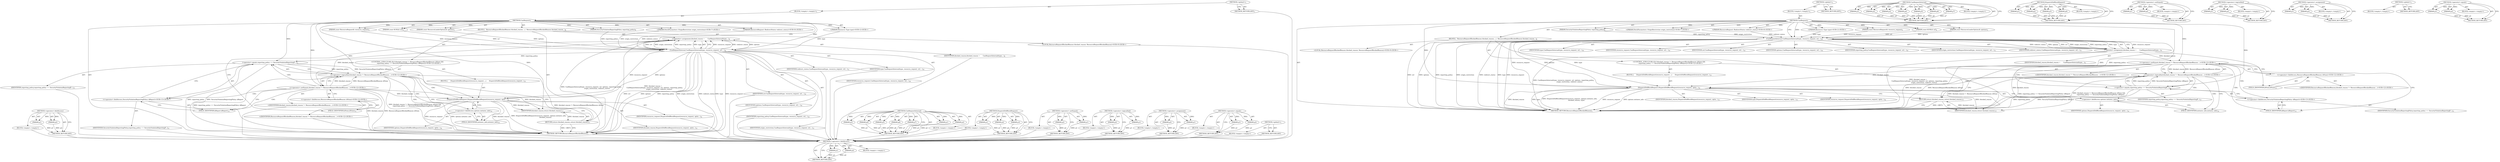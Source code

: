 digraph "&lt;operator&gt;.equals" {
vulnerable_105 [label=<(METHOD,&lt;operator&gt;.fieldAccess)>];
vulnerable_106 [label=<(PARAM,p1)>];
vulnerable_107 [label=<(PARAM,p2)>];
vulnerable_108 [label=<(BLOCK,&lt;empty&gt;,&lt;empty&gt;)>];
vulnerable_109 [label=<(METHOD_RETURN,ANY)>];
vulnerable_6 [label=<(METHOD,&lt;global&gt;)<SUB>1</SUB>>];
vulnerable_7 [label=<(BLOCK,&lt;empty&gt;,&lt;empty&gt;)<SUB>1</SUB>>];
vulnerable_8 [label=<(METHOD,CanRequest)<SUB>1</SUB>>];
vulnerable_9 [label="<(PARAM,Resource::Type type)<SUB>2</SUB>>"];
vulnerable_10 [label=<(PARAM,const ResourceRequest&amp; resource_request)<SUB>3</SUB>>];
vulnerable_11 [label=<(PARAM,const KURL&amp; url)<SUB>4</SUB>>];
vulnerable_12 [label=<(PARAM,const ResourceLoaderOptions&amp; options)<SUB>5</SUB>>];
vulnerable_13 [label=<(PARAM,SecurityViolationReportingPolicy reporting_policy)<SUB>6</SUB>>];
vulnerable_14 [label="<(PARAM,FetchParameters::OriginRestriction origin_restriction)<SUB>7</SUB>>"];
vulnerable_15 [label="<(PARAM,ResourceRequest::RedirectStatus redirect_status)<SUB>8</SUB>>"];
vulnerable_16 [label=<(BLOCK,{
  ResourceRequestBlockedReason blocked_reason...,{
  ResourceRequestBlockedReason blocked_reason...)<SUB>8</SUB>>];
vulnerable_17 [label="<(LOCAL,ResourceRequestBlockedReason blocked_reason: ResourceRequestBlockedReason)<SUB>9</SUB>>"];
vulnerable_18 [label=<(&lt;operator&gt;.assignment,blocked_reason =
      CanRequestInternal(type,...)<SUB>9</SUB>>];
vulnerable_19 [label=<(IDENTIFIER,blocked_reason,blocked_reason =
      CanRequestInternal(type,...)<SUB>9</SUB>>];
vulnerable_20 [label=<(CanRequestInternal,CanRequestInternal(type, resource_request, url,...)<SUB>10</SUB>>];
vulnerable_21 [label=<(IDENTIFIER,type,CanRequestInternal(type, resource_request, url,...)<SUB>10</SUB>>];
vulnerable_22 [label=<(IDENTIFIER,resource_request,CanRequestInternal(type, resource_request, url,...)<SUB>10</SUB>>];
vulnerable_23 [label=<(IDENTIFIER,url,CanRequestInternal(type, resource_request, url,...)<SUB>10</SUB>>];
vulnerable_24 [label=<(IDENTIFIER,options,CanRequestInternal(type, resource_request, url,...)<SUB>10</SUB>>];
vulnerable_25 [label=<(IDENTIFIER,reporting_policy,CanRequestInternal(type, resource_request, url,...)<SUB>10</SUB>>];
vulnerable_26 [label=<(IDENTIFIER,origin_restriction,CanRequestInternal(type, resource_request, url,...)<SUB>11</SUB>>];
vulnerable_27 [label=<(IDENTIFIER,redirect_status,CanRequestInternal(type, resource_request, url,...)<SUB>11</SUB>>];
vulnerable_28 [label="<(CONTROL_STRUCTURE,IF,if (blocked_reason != ResourceRequestBlockedReason::kNone &amp;&amp;
       reporting_policy == SecurityViolationReportingPolicy::kReport))<SUB>12</SUB>>"];
vulnerable_29 [label="<(&lt;operator&gt;.logicalAnd,blocked_reason != ResourceRequestBlockedReason:...)<SUB>12</SUB>>"];
vulnerable_30 [label="<(&lt;operator&gt;.notEquals,blocked_reason != ResourceRequestBlockedReason:...)<SUB>12</SUB>>"];
vulnerable_31 [label="<(IDENTIFIER,blocked_reason,blocked_reason != ResourceRequestBlockedReason:...)<SUB>12</SUB>>"];
vulnerable_32 [label="<(&lt;operator&gt;.fieldAccess,ResourceRequestBlockedReason::kNone)<SUB>12</SUB>>"];
vulnerable_33 [label="<(IDENTIFIER,ResourceRequestBlockedReason,blocked_reason != ResourceRequestBlockedReason:...)<SUB>12</SUB>>"];
vulnerable_34 [label=<(FIELD_IDENTIFIER,kNone,kNone)<SUB>12</SUB>>];
vulnerable_35 [label=<(&lt;operator&gt;.equals,reporting_policy == SecurityViolationReportingP...)<SUB>13</SUB>>];
vulnerable_36 [label=<(IDENTIFIER,reporting_policy,reporting_policy == SecurityViolationReportingP...)<SUB>13</SUB>>];
vulnerable_37 [label="<(&lt;operator&gt;.fieldAccess,SecurityViolationReportingPolicy::kReport)<SUB>13</SUB>>"];
vulnerable_38 [label=<(IDENTIFIER,SecurityViolationReportingPolicy,reporting_policy == SecurityViolationReportingP...)<SUB>13</SUB>>];
vulnerable_39 [label=<(FIELD_IDENTIFIER,kReport,kReport)<SUB>13</SUB>>];
vulnerable_40 [label=<(BLOCK,{
     DispatchDidBlockRequest(resource_request...,{
     DispatchDidBlockRequest(resource_request...)<SUB>13</SUB>>];
vulnerable_41 [label=<(DispatchDidBlockRequest,DispatchDidBlockRequest(resource_request, optio...)<SUB>14</SUB>>];
vulnerable_42 [label=<(IDENTIFIER,resource_request,DispatchDidBlockRequest(resource_request, optio...)<SUB>14</SUB>>];
vulnerable_43 [label=<(&lt;operator&gt;.fieldAccess,options.initiator_info)<SUB>14</SUB>>];
vulnerable_44 [label=<(IDENTIFIER,options,DispatchDidBlockRequest(resource_request, optio...)<SUB>14</SUB>>];
vulnerable_45 [label=<(FIELD_IDENTIFIER,initiator_info,initiator_info)<SUB>14</SUB>>];
vulnerable_46 [label=<(IDENTIFIER,blocked_reason,DispatchDidBlockRequest(resource_request, optio...)<SUB>15</SUB>>];
vulnerable_47 [label=<(RETURN,return blocked_reason;,return blocked_reason;)<SUB>17</SUB>>];
vulnerable_48 [label=<(IDENTIFIER,blocked_reason,return blocked_reason;)<SUB>17</SUB>>];
vulnerable_49 [label=<(METHOD_RETURN,ResourceRequestBlockedReason)<SUB>1</SUB>>];
vulnerable_51 [label=<(METHOD_RETURN,ANY)<SUB>1</SUB>>];
vulnerable_85 [label=<(METHOD,CanRequestInternal)>];
vulnerable_86 [label=<(PARAM,p1)>];
vulnerable_87 [label=<(PARAM,p2)>];
vulnerable_88 [label=<(PARAM,p3)>];
vulnerable_89 [label=<(PARAM,p4)>];
vulnerable_90 [label=<(PARAM,p5)>];
vulnerable_91 [label=<(PARAM,p6)>];
vulnerable_92 [label=<(PARAM,p7)>];
vulnerable_93 [label=<(BLOCK,&lt;empty&gt;,&lt;empty&gt;)>];
vulnerable_94 [label=<(METHOD_RETURN,ANY)>];
vulnerable_115 [label=<(METHOD,DispatchDidBlockRequest)>];
vulnerable_116 [label=<(PARAM,p1)>];
vulnerable_117 [label=<(PARAM,p2)>];
vulnerable_118 [label=<(PARAM,p3)>];
vulnerable_119 [label=<(BLOCK,&lt;empty&gt;,&lt;empty&gt;)>];
vulnerable_120 [label=<(METHOD_RETURN,ANY)>];
vulnerable_100 [label=<(METHOD,&lt;operator&gt;.notEquals)>];
vulnerable_101 [label=<(PARAM,p1)>];
vulnerable_102 [label=<(PARAM,p2)>];
vulnerable_103 [label=<(BLOCK,&lt;empty&gt;,&lt;empty&gt;)>];
vulnerable_104 [label=<(METHOD_RETURN,ANY)>];
vulnerable_95 [label=<(METHOD,&lt;operator&gt;.logicalAnd)>];
vulnerable_96 [label=<(PARAM,p1)>];
vulnerable_97 [label=<(PARAM,p2)>];
vulnerable_98 [label=<(BLOCK,&lt;empty&gt;,&lt;empty&gt;)>];
vulnerable_99 [label=<(METHOD_RETURN,ANY)>];
vulnerable_80 [label=<(METHOD,&lt;operator&gt;.assignment)>];
vulnerable_81 [label=<(PARAM,p1)>];
vulnerable_82 [label=<(PARAM,p2)>];
vulnerable_83 [label=<(BLOCK,&lt;empty&gt;,&lt;empty&gt;)>];
vulnerable_84 [label=<(METHOD_RETURN,ANY)>];
vulnerable_74 [label=<(METHOD,&lt;global&gt;)<SUB>1</SUB>>];
vulnerable_75 [label=<(BLOCK,&lt;empty&gt;,&lt;empty&gt;)>];
vulnerable_76 [label=<(METHOD_RETURN,ANY)>];
vulnerable_110 [label=<(METHOD,&lt;operator&gt;.equals)>];
vulnerable_111 [label=<(PARAM,p1)>];
vulnerable_112 [label=<(PARAM,p2)>];
vulnerable_113 [label=<(BLOCK,&lt;empty&gt;,&lt;empty&gt;)>];
vulnerable_114 [label=<(METHOD_RETURN,ANY)>];
fixed_106 [label=<(METHOD,&lt;operator&gt;.fieldAccess)>];
fixed_107 [label=<(PARAM,p1)>];
fixed_108 [label=<(PARAM,p2)>];
fixed_109 [label=<(BLOCK,&lt;empty&gt;,&lt;empty&gt;)>];
fixed_110 [label=<(METHOD_RETURN,ANY)>];
fixed_6 [label=<(METHOD,&lt;global&gt;)<SUB>1</SUB>>];
fixed_7 [label=<(BLOCK,&lt;empty&gt;,&lt;empty&gt;)<SUB>1</SUB>>];
fixed_8 [label=<(METHOD,CanRequest)<SUB>1</SUB>>];
fixed_9 [label="<(PARAM,Resource::Type type)<SUB>2</SUB>>"];
fixed_10 [label=<(PARAM,const ResourceRequest&amp; resource_request)<SUB>3</SUB>>];
fixed_11 [label=<(PARAM,const KURL&amp; url)<SUB>4</SUB>>];
fixed_12 [label=<(PARAM,const ResourceLoaderOptions&amp; options)<SUB>5</SUB>>];
fixed_13 [label=<(PARAM,SecurityViolationReportingPolicy reporting_policy)<SUB>6</SUB>>];
fixed_14 [label="<(PARAM,FetchParameters::OriginRestriction origin_restriction)<SUB>7</SUB>>"];
fixed_15 [label="<(PARAM,ResourceRequest::RedirectStatus redirect_status)<SUB>8</SUB>>"];
fixed_16 [label=<(BLOCK,{
  ResourceRequestBlockedReason blocked_reason...,{
  ResourceRequestBlockedReason blocked_reason...)<SUB>8</SUB>>];
fixed_17 [label="<(LOCAL,ResourceRequestBlockedReason blocked_reason: ResourceRequestBlockedReason)<SUB>9</SUB>>"];
fixed_18 [label=<(&lt;operator&gt;.assignment,blocked_reason =
      CanRequestInternal(type,...)<SUB>9</SUB>>];
fixed_19 [label=<(IDENTIFIER,blocked_reason,blocked_reason =
      CanRequestInternal(type,...)<SUB>9</SUB>>];
fixed_20 [label=<(CanRequestInternal,CanRequestInternal(type, resource_request, url,...)<SUB>10</SUB>>];
fixed_21 [label=<(IDENTIFIER,type,CanRequestInternal(type, resource_request, url,...)<SUB>10</SUB>>];
fixed_22 [label=<(IDENTIFIER,resource_request,CanRequestInternal(type, resource_request, url,...)<SUB>10</SUB>>];
fixed_23 [label=<(IDENTIFIER,url,CanRequestInternal(type, resource_request, url,...)<SUB>10</SUB>>];
fixed_24 [label=<(IDENTIFIER,options,CanRequestInternal(type, resource_request, url,...)<SUB>10</SUB>>];
fixed_25 [label=<(IDENTIFIER,reporting_policy,CanRequestInternal(type, resource_request, url,...)<SUB>10</SUB>>];
fixed_26 [label=<(IDENTIFIER,origin_restriction,CanRequestInternal(type, resource_request, url,...)<SUB>11</SUB>>];
fixed_27 [label=<(IDENTIFIER,redirect_status,CanRequestInternal(type, resource_request, url,...)<SUB>11</SUB>>];
fixed_28 [label="<(CONTROL_STRUCTURE,IF,if (blocked_reason != ResourceRequestBlockedReason::kNone &amp;&amp;
       reporting_policy == SecurityViolationReportingPolicy::kReport))<SUB>12</SUB>>"];
fixed_29 [label="<(&lt;operator&gt;.logicalAnd,blocked_reason != ResourceRequestBlockedReason:...)<SUB>12</SUB>>"];
fixed_30 [label="<(&lt;operator&gt;.notEquals,blocked_reason != ResourceRequestBlockedReason:...)<SUB>12</SUB>>"];
fixed_31 [label="<(IDENTIFIER,blocked_reason,blocked_reason != ResourceRequestBlockedReason:...)<SUB>12</SUB>>"];
fixed_32 [label="<(&lt;operator&gt;.fieldAccess,ResourceRequestBlockedReason::kNone)<SUB>12</SUB>>"];
fixed_33 [label="<(IDENTIFIER,ResourceRequestBlockedReason,blocked_reason != ResourceRequestBlockedReason:...)<SUB>12</SUB>>"];
fixed_34 [label=<(FIELD_IDENTIFIER,kNone,kNone)<SUB>12</SUB>>];
fixed_35 [label=<(&lt;operator&gt;.equals,reporting_policy == SecurityViolationReportingP...)<SUB>13</SUB>>];
fixed_36 [label=<(IDENTIFIER,reporting_policy,reporting_policy == SecurityViolationReportingP...)<SUB>13</SUB>>];
fixed_37 [label="<(&lt;operator&gt;.fieldAccess,SecurityViolationReportingPolicy::kReport)<SUB>13</SUB>>"];
fixed_38 [label=<(IDENTIFIER,SecurityViolationReportingPolicy,reporting_policy == SecurityViolationReportingP...)<SUB>13</SUB>>];
fixed_39 [label=<(FIELD_IDENTIFIER,kReport,kReport)<SUB>13</SUB>>];
fixed_40 [label=<(BLOCK,{
     DispatchDidBlockRequest(resource_request...,{
     DispatchDidBlockRequest(resource_request...)<SUB>13</SUB>>];
fixed_41 [label=<(DispatchDidBlockRequest,DispatchDidBlockRequest(resource_request, optio...)<SUB>14</SUB>>];
fixed_42 [label=<(IDENTIFIER,resource_request,DispatchDidBlockRequest(resource_request, optio...)<SUB>14</SUB>>];
fixed_43 [label=<(&lt;operator&gt;.fieldAccess,options.initiator_info)<SUB>14</SUB>>];
fixed_44 [label=<(IDENTIFIER,options,DispatchDidBlockRequest(resource_request, optio...)<SUB>14</SUB>>];
fixed_45 [label=<(FIELD_IDENTIFIER,initiator_info,initiator_info)<SUB>14</SUB>>];
fixed_46 [label=<(IDENTIFIER,blocked_reason,DispatchDidBlockRequest(resource_request, optio...)<SUB>15</SUB>>];
fixed_47 [label=<(IDENTIFIER,type,DispatchDidBlockRequest(resource_request, optio...)<SUB>15</SUB>>];
fixed_48 [label=<(RETURN,return blocked_reason;,return blocked_reason;)<SUB>17</SUB>>];
fixed_49 [label=<(IDENTIFIER,blocked_reason,return blocked_reason;)<SUB>17</SUB>>];
fixed_50 [label=<(METHOD_RETURN,ResourceRequestBlockedReason)<SUB>1</SUB>>];
fixed_52 [label=<(METHOD_RETURN,ANY)<SUB>1</SUB>>];
fixed_86 [label=<(METHOD,CanRequestInternal)>];
fixed_87 [label=<(PARAM,p1)>];
fixed_88 [label=<(PARAM,p2)>];
fixed_89 [label=<(PARAM,p3)>];
fixed_90 [label=<(PARAM,p4)>];
fixed_91 [label=<(PARAM,p5)>];
fixed_92 [label=<(PARAM,p6)>];
fixed_93 [label=<(PARAM,p7)>];
fixed_94 [label=<(BLOCK,&lt;empty&gt;,&lt;empty&gt;)>];
fixed_95 [label=<(METHOD_RETURN,ANY)>];
fixed_116 [label=<(METHOD,DispatchDidBlockRequest)>];
fixed_117 [label=<(PARAM,p1)>];
fixed_118 [label=<(PARAM,p2)>];
fixed_119 [label=<(PARAM,p3)>];
fixed_120 [label=<(PARAM,p4)>];
fixed_121 [label=<(BLOCK,&lt;empty&gt;,&lt;empty&gt;)>];
fixed_122 [label=<(METHOD_RETURN,ANY)>];
fixed_101 [label=<(METHOD,&lt;operator&gt;.notEquals)>];
fixed_102 [label=<(PARAM,p1)>];
fixed_103 [label=<(PARAM,p2)>];
fixed_104 [label=<(BLOCK,&lt;empty&gt;,&lt;empty&gt;)>];
fixed_105 [label=<(METHOD_RETURN,ANY)>];
fixed_96 [label=<(METHOD,&lt;operator&gt;.logicalAnd)>];
fixed_97 [label=<(PARAM,p1)>];
fixed_98 [label=<(PARAM,p2)>];
fixed_99 [label=<(BLOCK,&lt;empty&gt;,&lt;empty&gt;)>];
fixed_100 [label=<(METHOD_RETURN,ANY)>];
fixed_81 [label=<(METHOD,&lt;operator&gt;.assignment)>];
fixed_82 [label=<(PARAM,p1)>];
fixed_83 [label=<(PARAM,p2)>];
fixed_84 [label=<(BLOCK,&lt;empty&gt;,&lt;empty&gt;)>];
fixed_85 [label=<(METHOD_RETURN,ANY)>];
fixed_75 [label=<(METHOD,&lt;global&gt;)<SUB>1</SUB>>];
fixed_76 [label=<(BLOCK,&lt;empty&gt;,&lt;empty&gt;)>];
fixed_77 [label=<(METHOD_RETURN,ANY)>];
fixed_111 [label=<(METHOD,&lt;operator&gt;.equals)>];
fixed_112 [label=<(PARAM,p1)>];
fixed_113 [label=<(PARAM,p2)>];
fixed_114 [label=<(BLOCK,&lt;empty&gt;,&lt;empty&gt;)>];
fixed_115 [label=<(METHOD_RETURN,ANY)>];
vulnerable_105 -> vulnerable_106  [key=0, label="AST: "];
vulnerable_105 -> vulnerable_106  [key=1, label="DDG: "];
vulnerable_105 -> vulnerable_108  [key=0, label="AST: "];
vulnerable_105 -> vulnerable_107  [key=0, label="AST: "];
vulnerable_105 -> vulnerable_107  [key=1, label="DDG: "];
vulnerable_105 -> vulnerable_109  [key=0, label="AST: "];
vulnerable_105 -> vulnerable_109  [key=1, label="CFG: "];
vulnerable_106 -> vulnerable_109  [key=0, label="DDG: p1"];
vulnerable_107 -> vulnerable_109  [key=0, label="DDG: p2"];
vulnerable_108 -> fixed_106  [key=0];
vulnerable_109 -> fixed_106  [key=0];
vulnerable_6 -> vulnerable_7  [key=0, label="AST: "];
vulnerable_6 -> vulnerable_51  [key=0, label="AST: "];
vulnerable_6 -> vulnerable_51  [key=1, label="CFG: "];
vulnerable_7 -> vulnerable_8  [key=0, label="AST: "];
vulnerable_8 -> vulnerable_9  [key=0, label="AST: "];
vulnerable_8 -> vulnerable_9  [key=1, label="DDG: "];
vulnerable_8 -> vulnerable_10  [key=0, label="AST: "];
vulnerable_8 -> vulnerable_10  [key=1, label="DDG: "];
vulnerable_8 -> vulnerable_11  [key=0, label="AST: "];
vulnerable_8 -> vulnerable_11  [key=1, label="DDG: "];
vulnerable_8 -> vulnerable_12  [key=0, label="AST: "];
vulnerable_8 -> vulnerable_12  [key=1, label="DDG: "];
vulnerable_8 -> vulnerable_13  [key=0, label="AST: "];
vulnerable_8 -> vulnerable_13  [key=1, label="DDG: "];
vulnerable_8 -> vulnerable_14  [key=0, label="AST: "];
vulnerable_8 -> vulnerable_14  [key=1, label="DDG: "];
vulnerable_8 -> vulnerable_15  [key=0, label="AST: "];
vulnerable_8 -> vulnerable_15  [key=1, label="DDG: "];
vulnerable_8 -> vulnerable_16  [key=0, label="AST: "];
vulnerable_8 -> vulnerable_49  [key=0, label="AST: "];
vulnerable_8 -> vulnerable_20  [key=0, label="CFG: "];
vulnerable_8 -> vulnerable_20  [key=1, label="DDG: "];
vulnerable_8 -> vulnerable_48  [key=0, label="DDG: "];
vulnerable_8 -> vulnerable_30  [key=0, label="DDG: "];
vulnerable_8 -> vulnerable_35  [key=0, label="DDG: "];
vulnerable_8 -> vulnerable_41  [key=0, label="DDG: "];
vulnerable_9 -> vulnerable_20  [key=0, label="DDG: type"];
vulnerable_10 -> vulnerable_20  [key=0, label="DDG: resource_request"];
vulnerable_11 -> vulnerable_20  [key=0, label="DDG: url"];
vulnerable_12 -> vulnerable_20  [key=0, label="DDG: options"];
vulnerable_13 -> vulnerable_20  [key=0, label="DDG: reporting_policy"];
vulnerable_14 -> vulnerable_20  [key=0, label="DDG: origin_restriction"];
vulnerable_15 -> vulnerable_20  [key=0, label="DDG: redirect_status"];
vulnerable_16 -> vulnerable_17  [key=0, label="AST: "];
vulnerable_16 -> vulnerable_18  [key=0, label="AST: "];
vulnerable_16 -> vulnerable_28  [key=0, label="AST: "];
vulnerable_16 -> vulnerable_47  [key=0, label="AST: "];
vulnerable_17 -> fixed_106  [key=0];
vulnerable_18 -> vulnerable_19  [key=0, label="AST: "];
vulnerable_18 -> vulnerable_20  [key=0, label="AST: "];
vulnerable_18 -> vulnerable_34  [key=0, label="CFG: "];
vulnerable_18 -> vulnerable_49  [key=0, label="DDG: CanRequestInternal(type, resource_request, url, options, reporting_policy,
                         origin_restriction, redirect_status)"];
vulnerable_18 -> vulnerable_49  [key=1, label="DDG: blocked_reason =
      CanRequestInternal(type, resource_request, url, options, reporting_policy,
                         origin_restriction, redirect_status)"];
vulnerable_18 -> vulnerable_30  [key=0, label="DDG: blocked_reason"];
vulnerable_19 -> fixed_106  [key=0];
vulnerable_20 -> vulnerable_21  [key=0, label="AST: "];
vulnerable_20 -> vulnerable_22  [key=0, label="AST: "];
vulnerable_20 -> vulnerable_23  [key=0, label="AST: "];
vulnerable_20 -> vulnerable_24  [key=0, label="AST: "];
vulnerable_20 -> vulnerable_25  [key=0, label="AST: "];
vulnerable_20 -> vulnerable_26  [key=0, label="AST: "];
vulnerable_20 -> vulnerable_27  [key=0, label="AST: "];
vulnerable_20 -> vulnerable_18  [key=0, label="CFG: "];
vulnerable_20 -> vulnerable_18  [key=1, label="DDG: resource_request"];
vulnerable_20 -> vulnerable_18  [key=2, label="DDG: redirect_status"];
vulnerable_20 -> vulnerable_18  [key=3, label="DDG: options"];
vulnerable_20 -> vulnerable_18  [key=4, label="DDG: url"];
vulnerable_20 -> vulnerable_18  [key=5, label="DDG: origin_restriction"];
vulnerable_20 -> vulnerable_18  [key=6, label="DDG: reporting_policy"];
vulnerable_20 -> vulnerable_18  [key=7, label="DDG: type"];
vulnerable_20 -> vulnerable_49  [key=0, label="DDG: type"];
vulnerable_20 -> vulnerable_49  [key=1, label="DDG: resource_request"];
vulnerable_20 -> vulnerable_49  [key=2, label="DDG: url"];
vulnerable_20 -> vulnerable_49  [key=3, label="DDG: options"];
vulnerable_20 -> vulnerable_49  [key=4, label="DDG: reporting_policy"];
vulnerable_20 -> vulnerable_49  [key=5, label="DDG: origin_restriction"];
vulnerable_20 -> vulnerable_49  [key=6, label="DDG: redirect_status"];
vulnerable_20 -> vulnerable_35  [key=0, label="DDG: reporting_policy"];
vulnerable_20 -> vulnerable_41  [key=0, label="DDG: resource_request"];
vulnerable_20 -> vulnerable_41  [key=1, label="DDG: options"];
vulnerable_21 -> fixed_106  [key=0];
vulnerable_22 -> fixed_106  [key=0];
vulnerable_23 -> fixed_106  [key=0];
vulnerable_24 -> fixed_106  [key=0];
vulnerable_25 -> fixed_106  [key=0];
vulnerable_26 -> fixed_106  [key=0];
vulnerable_27 -> fixed_106  [key=0];
vulnerable_28 -> vulnerable_29  [key=0, label="AST: "];
vulnerable_28 -> vulnerable_40  [key=0, label="AST: "];
vulnerable_29 -> vulnerable_30  [key=0, label="AST: "];
vulnerable_29 -> vulnerable_35  [key=0, label="AST: "];
vulnerable_29 -> vulnerable_45  [key=0, label="CFG: "];
vulnerable_29 -> vulnerable_45  [key=1, label="CDG: "];
vulnerable_29 -> vulnerable_47  [key=0, label="CFG: "];
vulnerable_29 -> vulnerable_49  [key=0, label="DDG: blocked_reason != ResourceRequestBlockedReason::kNone"];
vulnerable_29 -> vulnerable_49  [key=1, label="DDG: reporting_policy == SecurityViolationReportingPolicy::kReport"];
vulnerable_29 -> vulnerable_49  [key=2, label="DDG: blocked_reason != ResourceRequestBlockedReason::kNone &amp;&amp;
       reporting_policy == SecurityViolationReportingPolicy::kReport"];
vulnerable_29 -> vulnerable_41  [key=0, label="CDG: "];
vulnerable_29 -> vulnerable_43  [key=0, label="CDG: "];
vulnerable_30 -> vulnerable_31  [key=0, label="AST: "];
vulnerable_30 -> vulnerable_32  [key=0, label="AST: "];
vulnerable_30 -> vulnerable_29  [key=0, label="CFG: "];
vulnerable_30 -> vulnerable_29  [key=1, label="DDG: blocked_reason"];
vulnerable_30 -> vulnerable_29  [key=2, label="DDG: ResourceRequestBlockedReason::kNone"];
vulnerable_30 -> vulnerable_39  [key=0, label="CFG: "];
vulnerable_30 -> vulnerable_39  [key=1, label="CDG: "];
vulnerable_30 -> vulnerable_49  [key=0, label="DDG: blocked_reason"];
vulnerable_30 -> vulnerable_49  [key=1, label="DDG: ResourceRequestBlockedReason::kNone"];
vulnerable_30 -> vulnerable_48  [key=0, label="DDG: blocked_reason"];
vulnerable_30 -> vulnerable_41  [key=0, label="DDG: blocked_reason"];
vulnerable_30 -> vulnerable_35  [key=0, label="CDG: "];
vulnerable_30 -> vulnerable_37  [key=0, label="CDG: "];
vulnerable_31 -> fixed_106  [key=0];
vulnerable_32 -> vulnerable_33  [key=0, label="AST: "];
vulnerable_32 -> vulnerable_34  [key=0, label="AST: "];
vulnerable_32 -> vulnerable_30  [key=0, label="CFG: "];
vulnerable_33 -> fixed_106  [key=0];
vulnerable_34 -> vulnerable_32  [key=0, label="CFG: "];
vulnerable_35 -> vulnerable_36  [key=0, label="AST: "];
vulnerable_35 -> vulnerable_37  [key=0, label="AST: "];
vulnerable_35 -> vulnerable_29  [key=0, label="CFG: "];
vulnerable_35 -> vulnerable_29  [key=1, label="DDG: reporting_policy"];
vulnerable_35 -> vulnerable_29  [key=2, label="DDG: SecurityViolationReportingPolicy::kReport"];
vulnerable_35 -> vulnerable_49  [key=0, label="DDG: reporting_policy"];
vulnerable_35 -> vulnerable_49  [key=1, label="DDG: SecurityViolationReportingPolicy::kReport"];
vulnerable_36 -> fixed_106  [key=0];
vulnerable_37 -> vulnerable_38  [key=0, label="AST: "];
vulnerable_37 -> vulnerable_39  [key=0, label="AST: "];
vulnerable_37 -> vulnerable_35  [key=0, label="CFG: "];
vulnerable_38 -> fixed_106  [key=0];
vulnerable_39 -> vulnerable_37  [key=0, label="CFG: "];
vulnerable_40 -> vulnerable_41  [key=0, label="AST: "];
vulnerable_41 -> vulnerable_42  [key=0, label="AST: "];
vulnerable_41 -> vulnerable_43  [key=0, label="AST: "];
vulnerable_41 -> vulnerable_46  [key=0, label="AST: "];
vulnerable_41 -> vulnerable_47  [key=0, label="CFG: "];
vulnerable_41 -> vulnerable_49  [key=0, label="DDG: resource_request"];
vulnerable_41 -> vulnerable_49  [key=1, label="DDG: options.initiator_info"];
vulnerable_41 -> vulnerable_49  [key=2, label="DDG: blocked_reason"];
vulnerable_41 -> vulnerable_49  [key=3, label="DDG: DispatchDidBlockRequest(resource_request, options.initiator_info,
                            blocked_reason)"];
vulnerable_41 -> vulnerable_48  [key=0, label="DDG: blocked_reason"];
vulnerable_42 -> fixed_106  [key=0];
vulnerable_43 -> vulnerable_44  [key=0, label="AST: "];
vulnerable_43 -> vulnerable_45  [key=0, label="AST: "];
vulnerable_43 -> vulnerable_41  [key=0, label="CFG: "];
vulnerable_44 -> fixed_106  [key=0];
vulnerable_45 -> vulnerable_43  [key=0, label="CFG: "];
vulnerable_46 -> fixed_106  [key=0];
vulnerable_47 -> vulnerable_48  [key=0, label="AST: "];
vulnerable_47 -> vulnerable_49  [key=0, label="CFG: "];
vulnerable_47 -> vulnerable_49  [key=1, label="DDG: &lt;RET&gt;"];
vulnerable_48 -> vulnerable_47  [key=0, label="DDG: blocked_reason"];
vulnerable_49 -> fixed_106  [key=0];
vulnerable_51 -> fixed_106  [key=0];
vulnerable_85 -> vulnerable_86  [key=0, label="AST: "];
vulnerable_85 -> vulnerable_86  [key=1, label="DDG: "];
vulnerable_85 -> vulnerable_93  [key=0, label="AST: "];
vulnerable_85 -> vulnerable_87  [key=0, label="AST: "];
vulnerable_85 -> vulnerable_87  [key=1, label="DDG: "];
vulnerable_85 -> vulnerable_94  [key=0, label="AST: "];
vulnerable_85 -> vulnerable_94  [key=1, label="CFG: "];
vulnerable_85 -> vulnerable_88  [key=0, label="AST: "];
vulnerable_85 -> vulnerable_88  [key=1, label="DDG: "];
vulnerable_85 -> vulnerable_89  [key=0, label="AST: "];
vulnerable_85 -> vulnerable_89  [key=1, label="DDG: "];
vulnerable_85 -> vulnerable_90  [key=0, label="AST: "];
vulnerable_85 -> vulnerable_90  [key=1, label="DDG: "];
vulnerable_85 -> vulnerable_91  [key=0, label="AST: "];
vulnerable_85 -> vulnerable_91  [key=1, label="DDG: "];
vulnerable_85 -> vulnerable_92  [key=0, label="AST: "];
vulnerable_85 -> vulnerable_92  [key=1, label="DDG: "];
vulnerable_86 -> vulnerable_94  [key=0, label="DDG: p1"];
vulnerable_87 -> vulnerable_94  [key=0, label="DDG: p2"];
vulnerable_88 -> vulnerable_94  [key=0, label="DDG: p3"];
vulnerable_89 -> vulnerable_94  [key=0, label="DDG: p4"];
vulnerable_90 -> vulnerable_94  [key=0, label="DDG: p5"];
vulnerable_91 -> vulnerable_94  [key=0, label="DDG: p6"];
vulnerable_92 -> vulnerable_94  [key=0, label="DDG: p7"];
vulnerable_93 -> fixed_106  [key=0];
vulnerable_94 -> fixed_106  [key=0];
vulnerable_115 -> vulnerable_116  [key=0, label="AST: "];
vulnerable_115 -> vulnerable_116  [key=1, label="DDG: "];
vulnerable_115 -> vulnerable_119  [key=0, label="AST: "];
vulnerable_115 -> vulnerable_117  [key=0, label="AST: "];
vulnerable_115 -> vulnerable_117  [key=1, label="DDG: "];
vulnerable_115 -> vulnerable_120  [key=0, label="AST: "];
vulnerable_115 -> vulnerable_120  [key=1, label="CFG: "];
vulnerable_115 -> vulnerable_118  [key=0, label="AST: "];
vulnerable_115 -> vulnerable_118  [key=1, label="DDG: "];
vulnerable_116 -> vulnerable_120  [key=0, label="DDG: p1"];
vulnerable_117 -> vulnerable_120  [key=0, label="DDG: p2"];
vulnerable_118 -> vulnerable_120  [key=0, label="DDG: p3"];
vulnerable_119 -> fixed_106  [key=0];
vulnerable_120 -> fixed_106  [key=0];
vulnerable_100 -> vulnerable_101  [key=0, label="AST: "];
vulnerable_100 -> vulnerable_101  [key=1, label="DDG: "];
vulnerable_100 -> vulnerable_103  [key=0, label="AST: "];
vulnerable_100 -> vulnerable_102  [key=0, label="AST: "];
vulnerable_100 -> vulnerable_102  [key=1, label="DDG: "];
vulnerable_100 -> vulnerable_104  [key=0, label="AST: "];
vulnerable_100 -> vulnerable_104  [key=1, label="CFG: "];
vulnerable_101 -> vulnerable_104  [key=0, label="DDG: p1"];
vulnerable_102 -> vulnerable_104  [key=0, label="DDG: p2"];
vulnerable_103 -> fixed_106  [key=0];
vulnerable_104 -> fixed_106  [key=0];
vulnerable_95 -> vulnerable_96  [key=0, label="AST: "];
vulnerable_95 -> vulnerable_96  [key=1, label="DDG: "];
vulnerable_95 -> vulnerable_98  [key=0, label="AST: "];
vulnerable_95 -> vulnerable_97  [key=0, label="AST: "];
vulnerable_95 -> vulnerable_97  [key=1, label="DDG: "];
vulnerable_95 -> vulnerable_99  [key=0, label="AST: "];
vulnerable_95 -> vulnerable_99  [key=1, label="CFG: "];
vulnerable_96 -> vulnerable_99  [key=0, label="DDG: p1"];
vulnerable_97 -> vulnerable_99  [key=0, label="DDG: p2"];
vulnerable_98 -> fixed_106  [key=0];
vulnerable_99 -> fixed_106  [key=0];
vulnerable_80 -> vulnerable_81  [key=0, label="AST: "];
vulnerable_80 -> vulnerable_81  [key=1, label="DDG: "];
vulnerable_80 -> vulnerable_83  [key=0, label="AST: "];
vulnerable_80 -> vulnerable_82  [key=0, label="AST: "];
vulnerable_80 -> vulnerable_82  [key=1, label="DDG: "];
vulnerable_80 -> vulnerable_84  [key=0, label="AST: "];
vulnerable_80 -> vulnerable_84  [key=1, label="CFG: "];
vulnerable_81 -> vulnerable_84  [key=0, label="DDG: p1"];
vulnerable_82 -> vulnerable_84  [key=0, label="DDG: p2"];
vulnerable_83 -> fixed_106  [key=0];
vulnerable_84 -> fixed_106  [key=0];
vulnerable_74 -> vulnerable_75  [key=0, label="AST: "];
vulnerable_74 -> vulnerable_76  [key=0, label="AST: "];
vulnerable_74 -> vulnerable_76  [key=1, label="CFG: "];
vulnerable_75 -> fixed_106  [key=0];
vulnerable_76 -> fixed_106  [key=0];
vulnerable_110 -> vulnerable_111  [key=0, label="AST: "];
vulnerable_110 -> vulnerable_111  [key=1, label="DDG: "];
vulnerable_110 -> vulnerable_113  [key=0, label="AST: "];
vulnerable_110 -> vulnerable_112  [key=0, label="AST: "];
vulnerable_110 -> vulnerable_112  [key=1, label="DDG: "];
vulnerable_110 -> vulnerable_114  [key=0, label="AST: "];
vulnerable_110 -> vulnerable_114  [key=1, label="CFG: "];
vulnerable_111 -> vulnerable_114  [key=0, label="DDG: p1"];
vulnerable_112 -> vulnerable_114  [key=0, label="DDG: p2"];
vulnerable_113 -> fixed_106  [key=0];
vulnerable_114 -> fixed_106  [key=0];
fixed_106 -> fixed_107  [key=0, label="AST: "];
fixed_106 -> fixed_107  [key=1, label="DDG: "];
fixed_106 -> fixed_109  [key=0, label="AST: "];
fixed_106 -> fixed_108  [key=0, label="AST: "];
fixed_106 -> fixed_108  [key=1, label="DDG: "];
fixed_106 -> fixed_110  [key=0, label="AST: "];
fixed_106 -> fixed_110  [key=1, label="CFG: "];
fixed_107 -> fixed_110  [key=0, label="DDG: p1"];
fixed_108 -> fixed_110  [key=0, label="DDG: p2"];
fixed_6 -> fixed_7  [key=0, label="AST: "];
fixed_6 -> fixed_52  [key=0, label="AST: "];
fixed_6 -> fixed_52  [key=1, label="CFG: "];
fixed_7 -> fixed_8  [key=0, label="AST: "];
fixed_8 -> fixed_9  [key=0, label="AST: "];
fixed_8 -> fixed_9  [key=1, label="DDG: "];
fixed_8 -> fixed_10  [key=0, label="AST: "];
fixed_8 -> fixed_10  [key=1, label="DDG: "];
fixed_8 -> fixed_11  [key=0, label="AST: "];
fixed_8 -> fixed_11  [key=1, label="DDG: "];
fixed_8 -> fixed_12  [key=0, label="AST: "];
fixed_8 -> fixed_12  [key=1, label="DDG: "];
fixed_8 -> fixed_13  [key=0, label="AST: "];
fixed_8 -> fixed_13  [key=1, label="DDG: "];
fixed_8 -> fixed_14  [key=0, label="AST: "];
fixed_8 -> fixed_14  [key=1, label="DDG: "];
fixed_8 -> fixed_15  [key=0, label="AST: "];
fixed_8 -> fixed_15  [key=1, label="DDG: "];
fixed_8 -> fixed_16  [key=0, label="AST: "];
fixed_8 -> fixed_50  [key=0, label="AST: "];
fixed_8 -> fixed_20  [key=0, label="CFG: "];
fixed_8 -> fixed_20  [key=1, label="DDG: "];
fixed_8 -> fixed_49  [key=0, label="DDG: "];
fixed_8 -> fixed_30  [key=0, label="DDG: "];
fixed_8 -> fixed_35  [key=0, label="DDG: "];
fixed_8 -> fixed_41  [key=0, label="DDG: "];
fixed_9 -> fixed_20  [key=0, label="DDG: type"];
fixed_10 -> fixed_20  [key=0, label="DDG: resource_request"];
fixed_11 -> fixed_20  [key=0, label="DDG: url"];
fixed_12 -> fixed_20  [key=0, label="DDG: options"];
fixed_13 -> fixed_20  [key=0, label="DDG: reporting_policy"];
fixed_14 -> fixed_20  [key=0, label="DDG: origin_restriction"];
fixed_15 -> fixed_20  [key=0, label="DDG: redirect_status"];
fixed_16 -> fixed_17  [key=0, label="AST: "];
fixed_16 -> fixed_18  [key=0, label="AST: "];
fixed_16 -> fixed_28  [key=0, label="AST: "];
fixed_16 -> fixed_48  [key=0, label="AST: "];
fixed_18 -> fixed_19  [key=0, label="AST: "];
fixed_18 -> fixed_20  [key=0, label="AST: "];
fixed_18 -> fixed_34  [key=0, label="CFG: "];
fixed_18 -> fixed_50  [key=0, label="DDG: CanRequestInternal(type, resource_request, url, options, reporting_policy,
                         origin_restriction, redirect_status)"];
fixed_18 -> fixed_50  [key=1, label="DDG: blocked_reason =
      CanRequestInternal(type, resource_request, url, options, reporting_policy,
                         origin_restriction, redirect_status)"];
fixed_18 -> fixed_30  [key=0, label="DDG: blocked_reason"];
fixed_20 -> fixed_21  [key=0, label="AST: "];
fixed_20 -> fixed_22  [key=0, label="AST: "];
fixed_20 -> fixed_23  [key=0, label="AST: "];
fixed_20 -> fixed_24  [key=0, label="AST: "];
fixed_20 -> fixed_25  [key=0, label="AST: "];
fixed_20 -> fixed_26  [key=0, label="AST: "];
fixed_20 -> fixed_27  [key=0, label="AST: "];
fixed_20 -> fixed_18  [key=0, label="CFG: "];
fixed_20 -> fixed_18  [key=1, label="DDG: resource_request"];
fixed_20 -> fixed_18  [key=2, label="DDG: redirect_status"];
fixed_20 -> fixed_18  [key=3, label="DDG: options"];
fixed_20 -> fixed_18  [key=4, label="DDG: url"];
fixed_20 -> fixed_18  [key=5, label="DDG: origin_restriction"];
fixed_20 -> fixed_18  [key=6, label="DDG: reporting_policy"];
fixed_20 -> fixed_18  [key=7, label="DDG: type"];
fixed_20 -> fixed_50  [key=0, label="DDG: type"];
fixed_20 -> fixed_50  [key=1, label="DDG: resource_request"];
fixed_20 -> fixed_50  [key=2, label="DDG: url"];
fixed_20 -> fixed_50  [key=3, label="DDG: options"];
fixed_20 -> fixed_50  [key=4, label="DDG: reporting_policy"];
fixed_20 -> fixed_50  [key=5, label="DDG: origin_restriction"];
fixed_20 -> fixed_50  [key=6, label="DDG: redirect_status"];
fixed_20 -> fixed_35  [key=0, label="DDG: reporting_policy"];
fixed_20 -> fixed_41  [key=0, label="DDG: resource_request"];
fixed_20 -> fixed_41  [key=1, label="DDG: options"];
fixed_20 -> fixed_41  [key=2, label="DDG: type"];
fixed_28 -> fixed_29  [key=0, label="AST: "];
fixed_28 -> fixed_40  [key=0, label="AST: "];
fixed_29 -> fixed_30  [key=0, label="AST: "];
fixed_29 -> fixed_35  [key=0, label="AST: "];
fixed_29 -> fixed_45  [key=0, label="CFG: "];
fixed_29 -> fixed_45  [key=1, label="CDG: "];
fixed_29 -> fixed_48  [key=0, label="CFG: "];
fixed_29 -> fixed_50  [key=0, label="DDG: blocked_reason != ResourceRequestBlockedReason::kNone"];
fixed_29 -> fixed_50  [key=1, label="DDG: reporting_policy == SecurityViolationReportingPolicy::kReport"];
fixed_29 -> fixed_50  [key=2, label="DDG: blocked_reason != ResourceRequestBlockedReason::kNone &amp;&amp;
       reporting_policy == SecurityViolationReportingPolicy::kReport"];
fixed_29 -> fixed_41  [key=0, label="CDG: "];
fixed_29 -> fixed_43  [key=0, label="CDG: "];
fixed_30 -> fixed_31  [key=0, label="AST: "];
fixed_30 -> fixed_32  [key=0, label="AST: "];
fixed_30 -> fixed_29  [key=0, label="CFG: "];
fixed_30 -> fixed_29  [key=1, label="DDG: blocked_reason"];
fixed_30 -> fixed_29  [key=2, label="DDG: ResourceRequestBlockedReason::kNone"];
fixed_30 -> fixed_39  [key=0, label="CFG: "];
fixed_30 -> fixed_39  [key=1, label="CDG: "];
fixed_30 -> fixed_50  [key=0, label="DDG: blocked_reason"];
fixed_30 -> fixed_50  [key=1, label="DDG: ResourceRequestBlockedReason::kNone"];
fixed_30 -> fixed_49  [key=0, label="DDG: blocked_reason"];
fixed_30 -> fixed_41  [key=0, label="DDG: blocked_reason"];
fixed_30 -> fixed_35  [key=0, label="CDG: "];
fixed_30 -> fixed_37  [key=0, label="CDG: "];
fixed_32 -> fixed_33  [key=0, label="AST: "];
fixed_32 -> fixed_34  [key=0, label="AST: "];
fixed_32 -> fixed_30  [key=0, label="CFG: "];
fixed_34 -> fixed_32  [key=0, label="CFG: "];
fixed_35 -> fixed_36  [key=0, label="AST: "];
fixed_35 -> fixed_37  [key=0, label="AST: "];
fixed_35 -> fixed_29  [key=0, label="CFG: "];
fixed_35 -> fixed_29  [key=1, label="DDG: reporting_policy"];
fixed_35 -> fixed_29  [key=2, label="DDG: SecurityViolationReportingPolicy::kReport"];
fixed_35 -> fixed_50  [key=0, label="DDG: reporting_policy"];
fixed_35 -> fixed_50  [key=1, label="DDG: SecurityViolationReportingPolicy::kReport"];
fixed_37 -> fixed_38  [key=0, label="AST: "];
fixed_37 -> fixed_39  [key=0, label="AST: "];
fixed_37 -> fixed_35  [key=0, label="CFG: "];
fixed_39 -> fixed_37  [key=0, label="CFG: "];
fixed_40 -> fixed_41  [key=0, label="AST: "];
fixed_41 -> fixed_42  [key=0, label="AST: "];
fixed_41 -> fixed_43  [key=0, label="AST: "];
fixed_41 -> fixed_46  [key=0, label="AST: "];
fixed_41 -> fixed_47  [key=0, label="AST: "];
fixed_41 -> fixed_48  [key=0, label="CFG: "];
fixed_41 -> fixed_50  [key=0, label="DDG: resource_request"];
fixed_41 -> fixed_50  [key=1, label="DDG: options.initiator_info"];
fixed_41 -> fixed_50  [key=2, label="DDG: blocked_reason"];
fixed_41 -> fixed_50  [key=3, label="DDG: type"];
fixed_41 -> fixed_50  [key=4, label="DDG: DispatchDidBlockRequest(resource_request, options.initiator_info,
                            blocked_reason, type)"];
fixed_41 -> fixed_49  [key=0, label="DDG: blocked_reason"];
fixed_43 -> fixed_44  [key=0, label="AST: "];
fixed_43 -> fixed_45  [key=0, label="AST: "];
fixed_43 -> fixed_41  [key=0, label="CFG: "];
fixed_45 -> fixed_43  [key=0, label="CFG: "];
fixed_48 -> fixed_49  [key=0, label="AST: "];
fixed_48 -> fixed_50  [key=0, label="CFG: "];
fixed_48 -> fixed_50  [key=1, label="DDG: &lt;RET&gt;"];
fixed_49 -> fixed_48  [key=0, label="DDG: blocked_reason"];
fixed_86 -> fixed_87  [key=0, label="AST: "];
fixed_86 -> fixed_87  [key=1, label="DDG: "];
fixed_86 -> fixed_94  [key=0, label="AST: "];
fixed_86 -> fixed_88  [key=0, label="AST: "];
fixed_86 -> fixed_88  [key=1, label="DDG: "];
fixed_86 -> fixed_95  [key=0, label="AST: "];
fixed_86 -> fixed_95  [key=1, label="CFG: "];
fixed_86 -> fixed_89  [key=0, label="AST: "];
fixed_86 -> fixed_89  [key=1, label="DDG: "];
fixed_86 -> fixed_90  [key=0, label="AST: "];
fixed_86 -> fixed_90  [key=1, label="DDG: "];
fixed_86 -> fixed_91  [key=0, label="AST: "];
fixed_86 -> fixed_91  [key=1, label="DDG: "];
fixed_86 -> fixed_92  [key=0, label="AST: "];
fixed_86 -> fixed_92  [key=1, label="DDG: "];
fixed_86 -> fixed_93  [key=0, label="AST: "];
fixed_86 -> fixed_93  [key=1, label="DDG: "];
fixed_87 -> fixed_95  [key=0, label="DDG: p1"];
fixed_88 -> fixed_95  [key=0, label="DDG: p2"];
fixed_89 -> fixed_95  [key=0, label="DDG: p3"];
fixed_90 -> fixed_95  [key=0, label="DDG: p4"];
fixed_91 -> fixed_95  [key=0, label="DDG: p5"];
fixed_92 -> fixed_95  [key=0, label="DDG: p6"];
fixed_93 -> fixed_95  [key=0, label="DDG: p7"];
fixed_116 -> fixed_117  [key=0, label="AST: "];
fixed_116 -> fixed_117  [key=1, label="DDG: "];
fixed_116 -> fixed_121  [key=0, label="AST: "];
fixed_116 -> fixed_118  [key=0, label="AST: "];
fixed_116 -> fixed_118  [key=1, label="DDG: "];
fixed_116 -> fixed_122  [key=0, label="AST: "];
fixed_116 -> fixed_122  [key=1, label="CFG: "];
fixed_116 -> fixed_119  [key=0, label="AST: "];
fixed_116 -> fixed_119  [key=1, label="DDG: "];
fixed_116 -> fixed_120  [key=0, label="AST: "];
fixed_116 -> fixed_120  [key=1, label="DDG: "];
fixed_117 -> fixed_122  [key=0, label="DDG: p1"];
fixed_118 -> fixed_122  [key=0, label="DDG: p2"];
fixed_119 -> fixed_122  [key=0, label="DDG: p3"];
fixed_120 -> fixed_122  [key=0, label="DDG: p4"];
fixed_101 -> fixed_102  [key=0, label="AST: "];
fixed_101 -> fixed_102  [key=1, label="DDG: "];
fixed_101 -> fixed_104  [key=0, label="AST: "];
fixed_101 -> fixed_103  [key=0, label="AST: "];
fixed_101 -> fixed_103  [key=1, label="DDG: "];
fixed_101 -> fixed_105  [key=0, label="AST: "];
fixed_101 -> fixed_105  [key=1, label="CFG: "];
fixed_102 -> fixed_105  [key=0, label="DDG: p1"];
fixed_103 -> fixed_105  [key=0, label="DDG: p2"];
fixed_96 -> fixed_97  [key=0, label="AST: "];
fixed_96 -> fixed_97  [key=1, label="DDG: "];
fixed_96 -> fixed_99  [key=0, label="AST: "];
fixed_96 -> fixed_98  [key=0, label="AST: "];
fixed_96 -> fixed_98  [key=1, label="DDG: "];
fixed_96 -> fixed_100  [key=0, label="AST: "];
fixed_96 -> fixed_100  [key=1, label="CFG: "];
fixed_97 -> fixed_100  [key=0, label="DDG: p1"];
fixed_98 -> fixed_100  [key=0, label="DDG: p2"];
fixed_81 -> fixed_82  [key=0, label="AST: "];
fixed_81 -> fixed_82  [key=1, label="DDG: "];
fixed_81 -> fixed_84  [key=0, label="AST: "];
fixed_81 -> fixed_83  [key=0, label="AST: "];
fixed_81 -> fixed_83  [key=1, label="DDG: "];
fixed_81 -> fixed_85  [key=0, label="AST: "];
fixed_81 -> fixed_85  [key=1, label="CFG: "];
fixed_82 -> fixed_85  [key=0, label="DDG: p1"];
fixed_83 -> fixed_85  [key=0, label="DDG: p2"];
fixed_75 -> fixed_76  [key=0, label="AST: "];
fixed_75 -> fixed_77  [key=0, label="AST: "];
fixed_75 -> fixed_77  [key=1, label="CFG: "];
fixed_111 -> fixed_112  [key=0, label="AST: "];
fixed_111 -> fixed_112  [key=1, label="DDG: "];
fixed_111 -> fixed_114  [key=0, label="AST: "];
fixed_111 -> fixed_113  [key=0, label="AST: "];
fixed_111 -> fixed_113  [key=1, label="DDG: "];
fixed_111 -> fixed_115  [key=0, label="AST: "];
fixed_111 -> fixed_115  [key=1, label="CFG: "];
fixed_112 -> fixed_115  [key=0, label="DDG: p1"];
fixed_113 -> fixed_115  [key=0, label="DDG: p2"];
}
